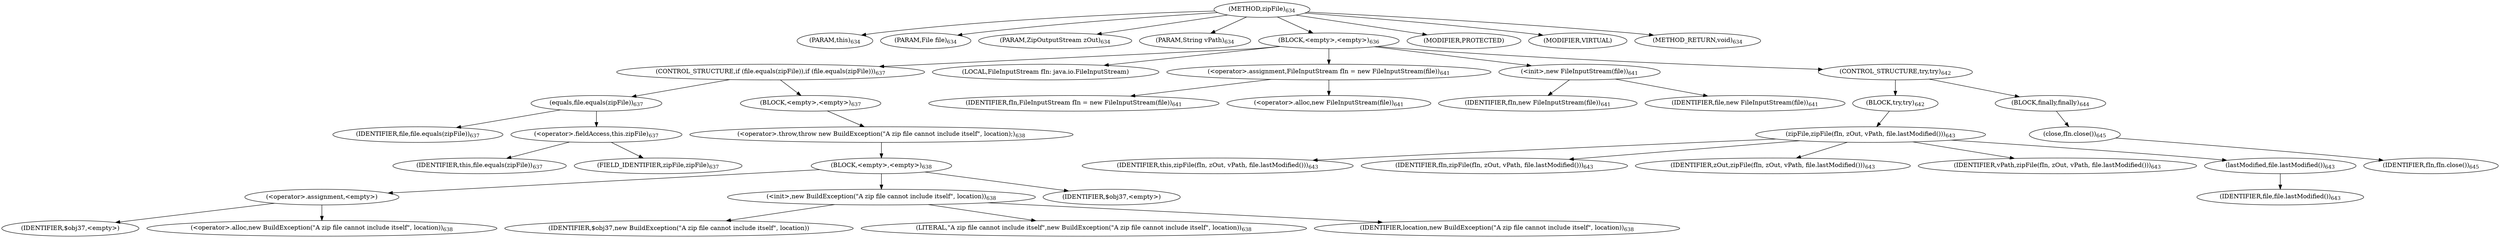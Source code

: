 digraph "zipFile" {  
"1684" [label = <(METHOD,zipFile)<SUB>634</SUB>> ]
"80" [label = <(PARAM,this)<SUB>634</SUB>> ]
"1685" [label = <(PARAM,File file)<SUB>634</SUB>> ]
"1686" [label = <(PARAM,ZipOutputStream zOut)<SUB>634</SUB>> ]
"1687" [label = <(PARAM,String vPath)<SUB>634</SUB>> ]
"1688" [label = <(BLOCK,&lt;empty&gt;,&lt;empty&gt;)<SUB>636</SUB>> ]
"1689" [label = <(CONTROL_STRUCTURE,if (file.equals(zipFile)),if (file.equals(zipFile)))<SUB>637</SUB>> ]
"1690" [label = <(equals,file.equals(zipFile))<SUB>637</SUB>> ]
"1691" [label = <(IDENTIFIER,file,file.equals(zipFile))<SUB>637</SUB>> ]
"1692" [label = <(&lt;operator&gt;.fieldAccess,this.zipFile)<SUB>637</SUB>> ]
"1693" [label = <(IDENTIFIER,this,file.equals(zipFile))<SUB>637</SUB>> ]
"1694" [label = <(FIELD_IDENTIFIER,zipFile,zipFile)<SUB>637</SUB>> ]
"1695" [label = <(BLOCK,&lt;empty&gt;,&lt;empty&gt;)<SUB>637</SUB>> ]
"1696" [label = <(&lt;operator&gt;.throw,throw new BuildException(&quot;A zip file cannot include itself&quot;, location);)<SUB>638</SUB>> ]
"1697" [label = <(BLOCK,&lt;empty&gt;,&lt;empty&gt;)<SUB>638</SUB>> ]
"1698" [label = <(&lt;operator&gt;.assignment,&lt;empty&gt;)> ]
"1699" [label = <(IDENTIFIER,$obj37,&lt;empty&gt;)> ]
"1700" [label = <(&lt;operator&gt;.alloc,new BuildException(&quot;A zip file cannot include itself&quot;, location))<SUB>638</SUB>> ]
"1701" [label = <(&lt;init&gt;,new BuildException(&quot;A zip file cannot include itself&quot;, location))<SUB>638</SUB>> ]
"1702" [label = <(IDENTIFIER,$obj37,new BuildException(&quot;A zip file cannot include itself&quot;, location))> ]
"1703" [label = <(LITERAL,&quot;A zip file cannot include itself&quot;,new BuildException(&quot;A zip file cannot include itself&quot;, location))<SUB>638</SUB>> ]
"1704" [label = <(IDENTIFIER,location,new BuildException(&quot;A zip file cannot include itself&quot;, location))<SUB>638</SUB>> ]
"1705" [label = <(IDENTIFIER,$obj37,&lt;empty&gt;)> ]
"78" [label = <(LOCAL,FileInputStream fIn: java.io.FileInputStream)> ]
"1706" [label = <(&lt;operator&gt;.assignment,FileInputStream fIn = new FileInputStream(file))<SUB>641</SUB>> ]
"1707" [label = <(IDENTIFIER,fIn,FileInputStream fIn = new FileInputStream(file))<SUB>641</SUB>> ]
"1708" [label = <(&lt;operator&gt;.alloc,new FileInputStream(file))<SUB>641</SUB>> ]
"1709" [label = <(&lt;init&gt;,new FileInputStream(file))<SUB>641</SUB>> ]
"77" [label = <(IDENTIFIER,fIn,new FileInputStream(file))<SUB>641</SUB>> ]
"1710" [label = <(IDENTIFIER,file,new FileInputStream(file))<SUB>641</SUB>> ]
"1711" [label = <(CONTROL_STRUCTURE,try,try)<SUB>642</SUB>> ]
"1712" [label = <(BLOCK,try,try)<SUB>642</SUB>> ]
"1713" [label = <(zipFile,zipFile(fIn, zOut, vPath, file.lastModified()))<SUB>643</SUB>> ]
"79" [label = <(IDENTIFIER,this,zipFile(fIn, zOut, vPath, file.lastModified()))<SUB>643</SUB>> ]
"1714" [label = <(IDENTIFIER,fIn,zipFile(fIn, zOut, vPath, file.lastModified()))<SUB>643</SUB>> ]
"1715" [label = <(IDENTIFIER,zOut,zipFile(fIn, zOut, vPath, file.lastModified()))<SUB>643</SUB>> ]
"1716" [label = <(IDENTIFIER,vPath,zipFile(fIn, zOut, vPath, file.lastModified()))<SUB>643</SUB>> ]
"1717" [label = <(lastModified,file.lastModified())<SUB>643</SUB>> ]
"1718" [label = <(IDENTIFIER,file,file.lastModified())<SUB>643</SUB>> ]
"1719" [label = <(BLOCK,finally,finally)<SUB>644</SUB>> ]
"1720" [label = <(close,fIn.close())<SUB>645</SUB>> ]
"1721" [label = <(IDENTIFIER,fIn,fIn.close())<SUB>645</SUB>> ]
"1722" [label = <(MODIFIER,PROTECTED)> ]
"1723" [label = <(MODIFIER,VIRTUAL)> ]
"1724" [label = <(METHOD_RETURN,void)<SUB>634</SUB>> ]
  "1684" -> "80" 
  "1684" -> "1685" 
  "1684" -> "1686" 
  "1684" -> "1687" 
  "1684" -> "1688" 
  "1684" -> "1722" 
  "1684" -> "1723" 
  "1684" -> "1724" 
  "1688" -> "1689" 
  "1688" -> "78" 
  "1688" -> "1706" 
  "1688" -> "1709" 
  "1688" -> "1711" 
  "1689" -> "1690" 
  "1689" -> "1695" 
  "1690" -> "1691" 
  "1690" -> "1692" 
  "1692" -> "1693" 
  "1692" -> "1694" 
  "1695" -> "1696" 
  "1696" -> "1697" 
  "1697" -> "1698" 
  "1697" -> "1701" 
  "1697" -> "1705" 
  "1698" -> "1699" 
  "1698" -> "1700" 
  "1701" -> "1702" 
  "1701" -> "1703" 
  "1701" -> "1704" 
  "1706" -> "1707" 
  "1706" -> "1708" 
  "1709" -> "77" 
  "1709" -> "1710" 
  "1711" -> "1712" 
  "1711" -> "1719" 
  "1712" -> "1713" 
  "1713" -> "79" 
  "1713" -> "1714" 
  "1713" -> "1715" 
  "1713" -> "1716" 
  "1713" -> "1717" 
  "1717" -> "1718" 
  "1719" -> "1720" 
  "1720" -> "1721" 
}

